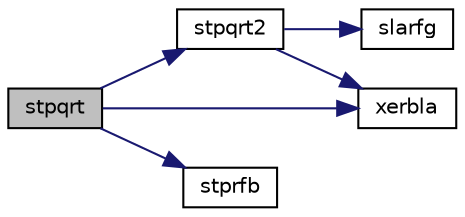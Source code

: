 digraph "stpqrt"
{
 // LATEX_PDF_SIZE
  edge [fontname="Helvetica",fontsize="10",labelfontname="Helvetica",labelfontsize="10"];
  node [fontname="Helvetica",fontsize="10",shape=record];
  rankdir="LR";
  Node1 [label="stpqrt",height=0.2,width=0.4,color="black", fillcolor="grey75", style="filled", fontcolor="black",tooltip="STPQRT"];
  Node1 -> Node2 [color="midnightblue",fontsize="10",style="solid",fontname="Helvetica"];
  Node2 [label="stpqrt2",height=0.2,width=0.4,color="black", fillcolor="white", style="filled",URL="$stpqrt2_8f.html#a807d00a52f399421c840cb4bdbe97768",tooltip="STPQRT2 computes a QR factorization of a real or complex \"triangular-pentagonal\" matrix,..."];
  Node2 -> Node3 [color="midnightblue",fontsize="10",style="solid",fontname="Helvetica"];
  Node3 [label="slarfg",height=0.2,width=0.4,color="black", fillcolor="white", style="filled",URL="$slarfg_8f.html#a1c10a1adfa35b2d5ea15e801287a6a38",tooltip="SLARFG generates an elementary reflector (Householder matrix)."];
  Node2 -> Node4 [color="midnightblue",fontsize="10",style="solid",fontname="Helvetica"];
  Node4 [label="xerbla",height=0.2,width=0.4,color="black", fillcolor="white", style="filled",URL="$xerbla_8f.html#a377ee61015baf8dea7770b3a404b1c07",tooltip="XERBLA"];
  Node1 -> Node5 [color="midnightblue",fontsize="10",style="solid",fontname="Helvetica"];
  Node5 [label="stprfb",height=0.2,width=0.4,color="black", fillcolor="white", style="filled",URL="$stprfb_8f.html#af633e78eeb9a85e068655abd15f04ca5",tooltip="STPRFB applies a real \"triangular-pentagonal\" block reflector to a real matrix, which is composed of ..."];
  Node1 -> Node4 [color="midnightblue",fontsize="10",style="solid",fontname="Helvetica"];
}

